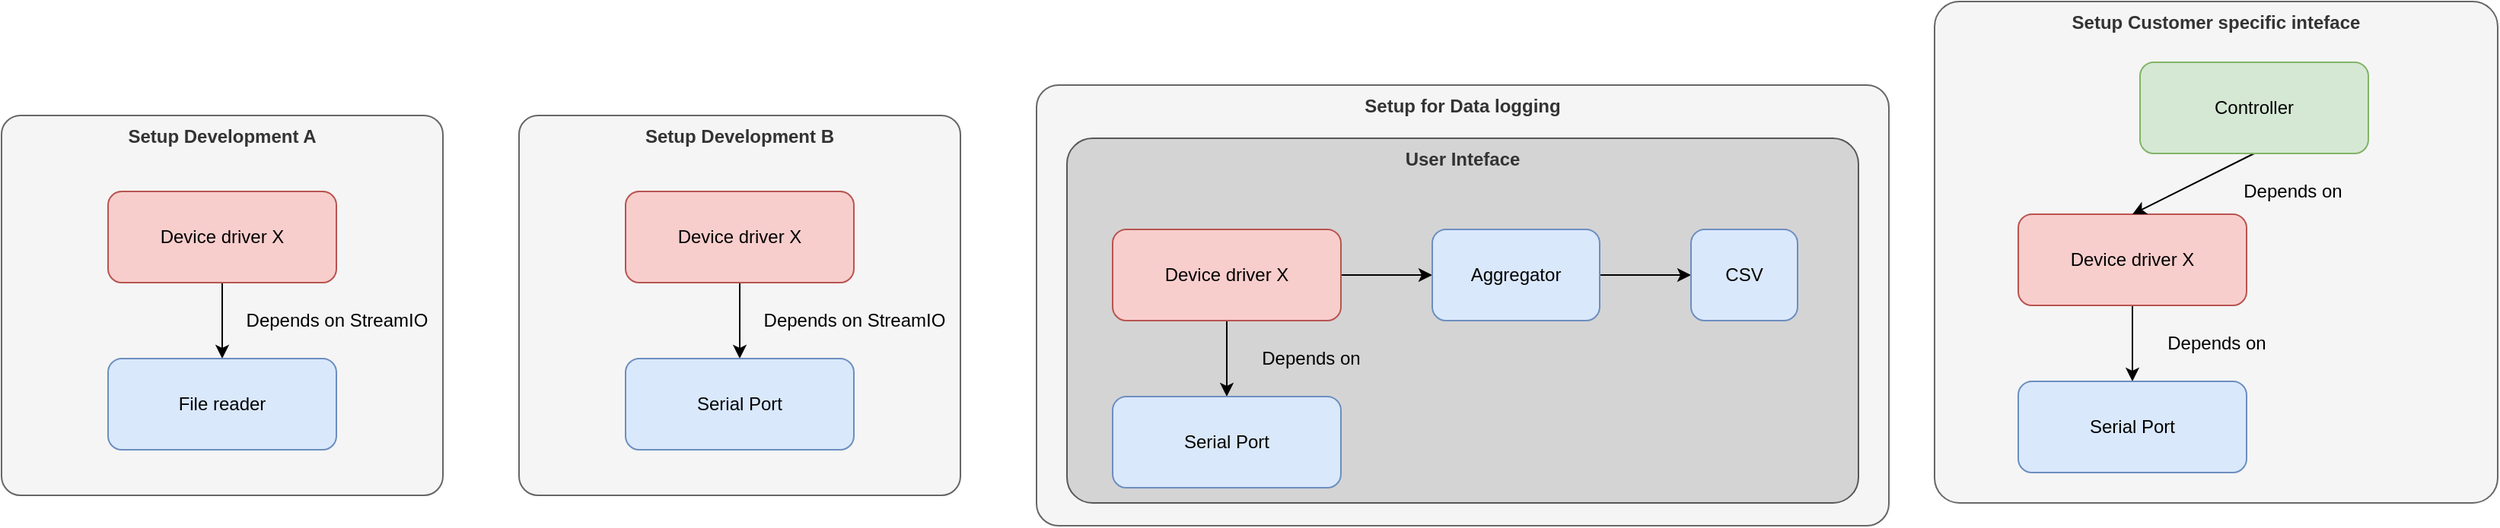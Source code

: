 <mxfile>
    <diagram id="jK07bAEe_GyCF8vENM_p" name="Page-1">
        <mxGraphModel dx="1896" dy="919" grid="1" gridSize="10" guides="1" tooltips="1" connect="1" arrows="1" fold="1" page="1" pageScale="1" pageWidth="850" pageHeight="1100" math="0" shadow="0">
            <root>
                <mxCell id="0"/>
                <mxCell id="1" parent="0"/>
                <mxCell id="4" value="&lt;b&gt;Setup for Data logging&lt;/b&gt;" style="rounded=1;whiteSpace=wrap;html=1;fillColor=#f5f5f5;strokeColor=#666666;arcSize=5;fontColor=#333333;verticalAlign=top;" vertex="1" parent="1">
                    <mxGeometry x="-60" y="310" width="560" height="290" as="geometry"/>
                </mxCell>
                <mxCell id="35" value="&lt;b&gt;User Inteface&lt;/b&gt;" style="rounded=1;whiteSpace=wrap;html=1;fillColor=#D4D4D4;fontColor=#333333;strokeColor=#575757;horizontal=1;verticalAlign=top;arcSize=7;" vertex="1" parent="1">
                    <mxGeometry x="-40" y="345" width="520" height="240" as="geometry"/>
                </mxCell>
                <mxCell id="7" style="edgeStyle=none;html=1;exitX=0.5;exitY=1;exitDx=0;exitDy=0;entryX=0.5;entryY=0;entryDx=0;entryDy=0;" edge="1" parent="1" source="3" target="5">
                    <mxGeometry relative="1" as="geometry"/>
                </mxCell>
                <mxCell id="22" style="edgeStyle=none;html=1;exitX=1;exitY=0.5;exitDx=0;exitDy=0;" edge="1" parent="1" source="3" target="8">
                    <mxGeometry relative="1" as="geometry"/>
                </mxCell>
                <mxCell id="3" value="Device driver X" style="rounded=1;whiteSpace=wrap;html=1;fillColor=#f8cecc;strokeColor=#b85450;" vertex="1" parent="1">
                    <mxGeometry x="-10" y="405" width="150" height="60" as="geometry"/>
                </mxCell>
                <mxCell id="5" value="Serial Port" style="rounded=1;whiteSpace=wrap;html=1;fillColor=#dae8fc;strokeColor=#6c8ebf;" vertex="1" parent="1">
                    <mxGeometry x="-10" y="515" width="150" height="60" as="geometry"/>
                </mxCell>
                <mxCell id="24" style="edgeStyle=none;html=1;exitX=1;exitY=0.5;exitDx=0;exitDy=0;" edge="1" parent="1" source="8" target="23">
                    <mxGeometry relative="1" as="geometry"/>
                </mxCell>
                <mxCell id="8" value="Aggregator" style="rounded=1;whiteSpace=wrap;html=1;fillColor=#dae8fc;strokeColor=#6c8ebf;" vertex="1" parent="1">
                    <mxGeometry x="200" y="405" width="110" height="60" as="geometry"/>
                </mxCell>
                <mxCell id="9" value="Depends on" style="text;html=1;align=center;verticalAlign=middle;resizable=0;points=[];autosize=1;strokeColor=none;fillColor=none;" vertex="1" parent="1">
                    <mxGeometry x="75" y="475" width="90" height="30" as="geometry"/>
                </mxCell>
                <mxCell id="10" value="&lt;b&gt;Setup Development B&lt;/b&gt;" style="rounded=1;whiteSpace=wrap;html=1;fillColor=#f5f5f5;strokeColor=#666666;arcSize=5;fontColor=#333333;verticalAlign=top;" vertex="1" parent="1">
                    <mxGeometry x="-400" y="330" width="290" height="250" as="geometry"/>
                </mxCell>
                <mxCell id="11" style="edgeStyle=none;html=1;exitX=0.5;exitY=1;exitDx=0;exitDy=0;entryX=0.5;entryY=0;entryDx=0;entryDy=0;" edge="1" source="12" target="13" parent="1">
                    <mxGeometry relative="1" as="geometry"/>
                </mxCell>
                <mxCell id="12" value="Device driver X" style="rounded=1;whiteSpace=wrap;html=1;fillColor=#f8cecc;strokeColor=#b85450;" vertex="1" parent="1">
                    <mxGeometry x="-330" y="380" width="150" height="60" as="geometry"/>
                </mxCell>
                <mxCell id="13" value="Serial Port" style="rounded=1;whiteSpace=wrap;html=1;fillColor=#dae8fc;strokeColor=#6c8ebf;" vertex="1" parent="1">
                    <mxGeometry x="-330" y="490" width="150" height="60" as="geometry"/>
                </mxCell>
                <mxCell id="15" value="Depends on StreamIO" style="text;html=1;align=center;verticalAlign=middle;resizable=0;points=[];autosize=1;strokeColor=none;fillColor=none;" vertex="1" parent="1">
                    <mxGeometry x="-250" y="450" width="140" height="30" as="geometry"/>
                </mxCell>
                <mxCell id="16" value="&lt;b&gt;Setup Development A&lt;/b&gt;" style="rounded=1;whiteSpace=wrap;html=1;fillColor=#f5f5f5;strokeColor=#666666;arcSize=5;fontColor=#333333;verticalAlign=top;" vertex="1" parent="1">
                    <mxGeometry x="-740" y="330" width="290" height="250" as="geometry"/>
                </mxCell>
                <mxCell id="17" style="edgeStyle=none;html=1;exitX=0.5;exitY=1;exitDx=0;exitDy=0;entryX=0.5;entryY=0;entryDx=0;entryDy=0;" edge="1" parent="1" source="18" target="19">
                    <mxGeometry relative="1" as="geometry"/>
                </mxCell>
                <mxCell id="18" value="Device driver X" style="rounded=1;whiteSpace=wrap;html=1;fillColor=#f8cecc;strokeColor=#b85450;" vertex="1" parent="1">
                    <mxGeometry x="-670" y="380" width="150" height="60" as="geometry"/>
                </mxCell>
                <mxCell id="19" value="File reader" style="rounded=1;whiteSpace=wrap;html=1;fillColor=#dae8fc;strokeColor=#6c8ebf;" vertex="1" parent="1">
                    <mxGeometry x="-670" y="490" width="150" height="60" as="geometry"/>
                </mxCell>
                <mxCell id="21" value="Depends on StreamIO" style="text;html=1;align=center;verticalAlign=middle;resizable=0;points=[];autosize=1;strokeColor=none;fillColor=none;" vertex="1" parent="1">
                    <mxGeometry x="-590" y="450" width="140" height="30" as="geometry"/>
                </mxCell>
                <mxCell id="23" value="CSV" style="rounded=1;whiteSpace=wrap;html=1;fillColor=#dae8fc;strokeColor=#6c8ebf;" vertex="1" parent="1">
                    <mxGeometry x="370" y="405" width="70" height="60" as="geometry"/>
                </mxCell>
                <mxCell id="25" value="&lt;b&gt;Setup Customer specific inteface&lt;/b&gt;" style="rounded=1;whiteSpace=wrap;html=1;fillColor=#f5f5f5;strokeColor=#666666;arcSize=5;fontColor=#333333;verticalAlign=top;" vertex="1" parent="1">
                    <mxGeometry x="530" y="255" width="370" height="330" as="geometry"/>
                </mxCell>
                <mxCell id="26" style="edgeStyle=none;html=1;exitX=0.5;exitY=1;exitDx=0;exitDy=0;entryX=0.5;entryY=0;entryDx=0;entryDy=0;" edge="1" parent="1" source="28" target="29">
                    <mxGeometry relative="1" as="geometry"/>
                </mxCell>
                <mxCell id="28" value="Device driver X" style="rounded=1;whiteSpace=wrap;html=1;fillColor=#f8cecc;strokeColor=#b85450;" vertex="1" parent="1">
                    <mxGeometry x="585" y="395" width="150" height="60" as="geometry"/>
                </mxCell>
                <mxCell id="29" value="Serial Port" style="rounded=1;whiteSpace=wrap;html=1;fillColor=#dae8fc;strokeColor=#6c8ebf;" vertex="1" parent="1">
                    <mxGeometry x="585" y="505" width="150" height="60" as="geometry"/>
                </mxCell>
                <mxCell id="32" value="Depends on" style="text;html=1;align=center;verticalAlign=middle;resizable=0;points=[];autosize=1;strokeColor=none;fillColor=none;" vertex="1" parent="1">
                    <mxGeometry x="670" y="465" width="90" height="30" as="geometry"/>
                </mxCell>
                <mxCell id="36" style="edgeStyle=none;html=1;exitX=0.5;exitY=1;exitDx=0;exitDy=0;entryX=0.5;entryY=0;entryDx=0;entryDy=0;" edge="1" parent="1" source="34" target="28">
                    <mxGeometry relative="1" as="geometry"/>
                </mxCell>
                <mxCell id="34" value="Controller" style="rounded=1;whiteSpace=wrap;html=1;fillColor=#d5e8d4;strokeColor=#82b366;" vertex="1" parent="1">
                    <mxGeometry x="665" y="295" width="150" height="60" as="geometry"/>
                </mxCell>
                <mxCell id="37" value="Depends on" style="text;html=1;align=center;verticalAlign=middle;resizable=0;points=[];autosize=1;strokeColor=none;fillColor=none;" vertex="1" parent="1">
                    <mxGeometry x="720" y="365" width="90" height="30" as="geometry"/>
                </mxCell>
            </root>
        </mxGraphModel>
    </diagram>
</mxfile>